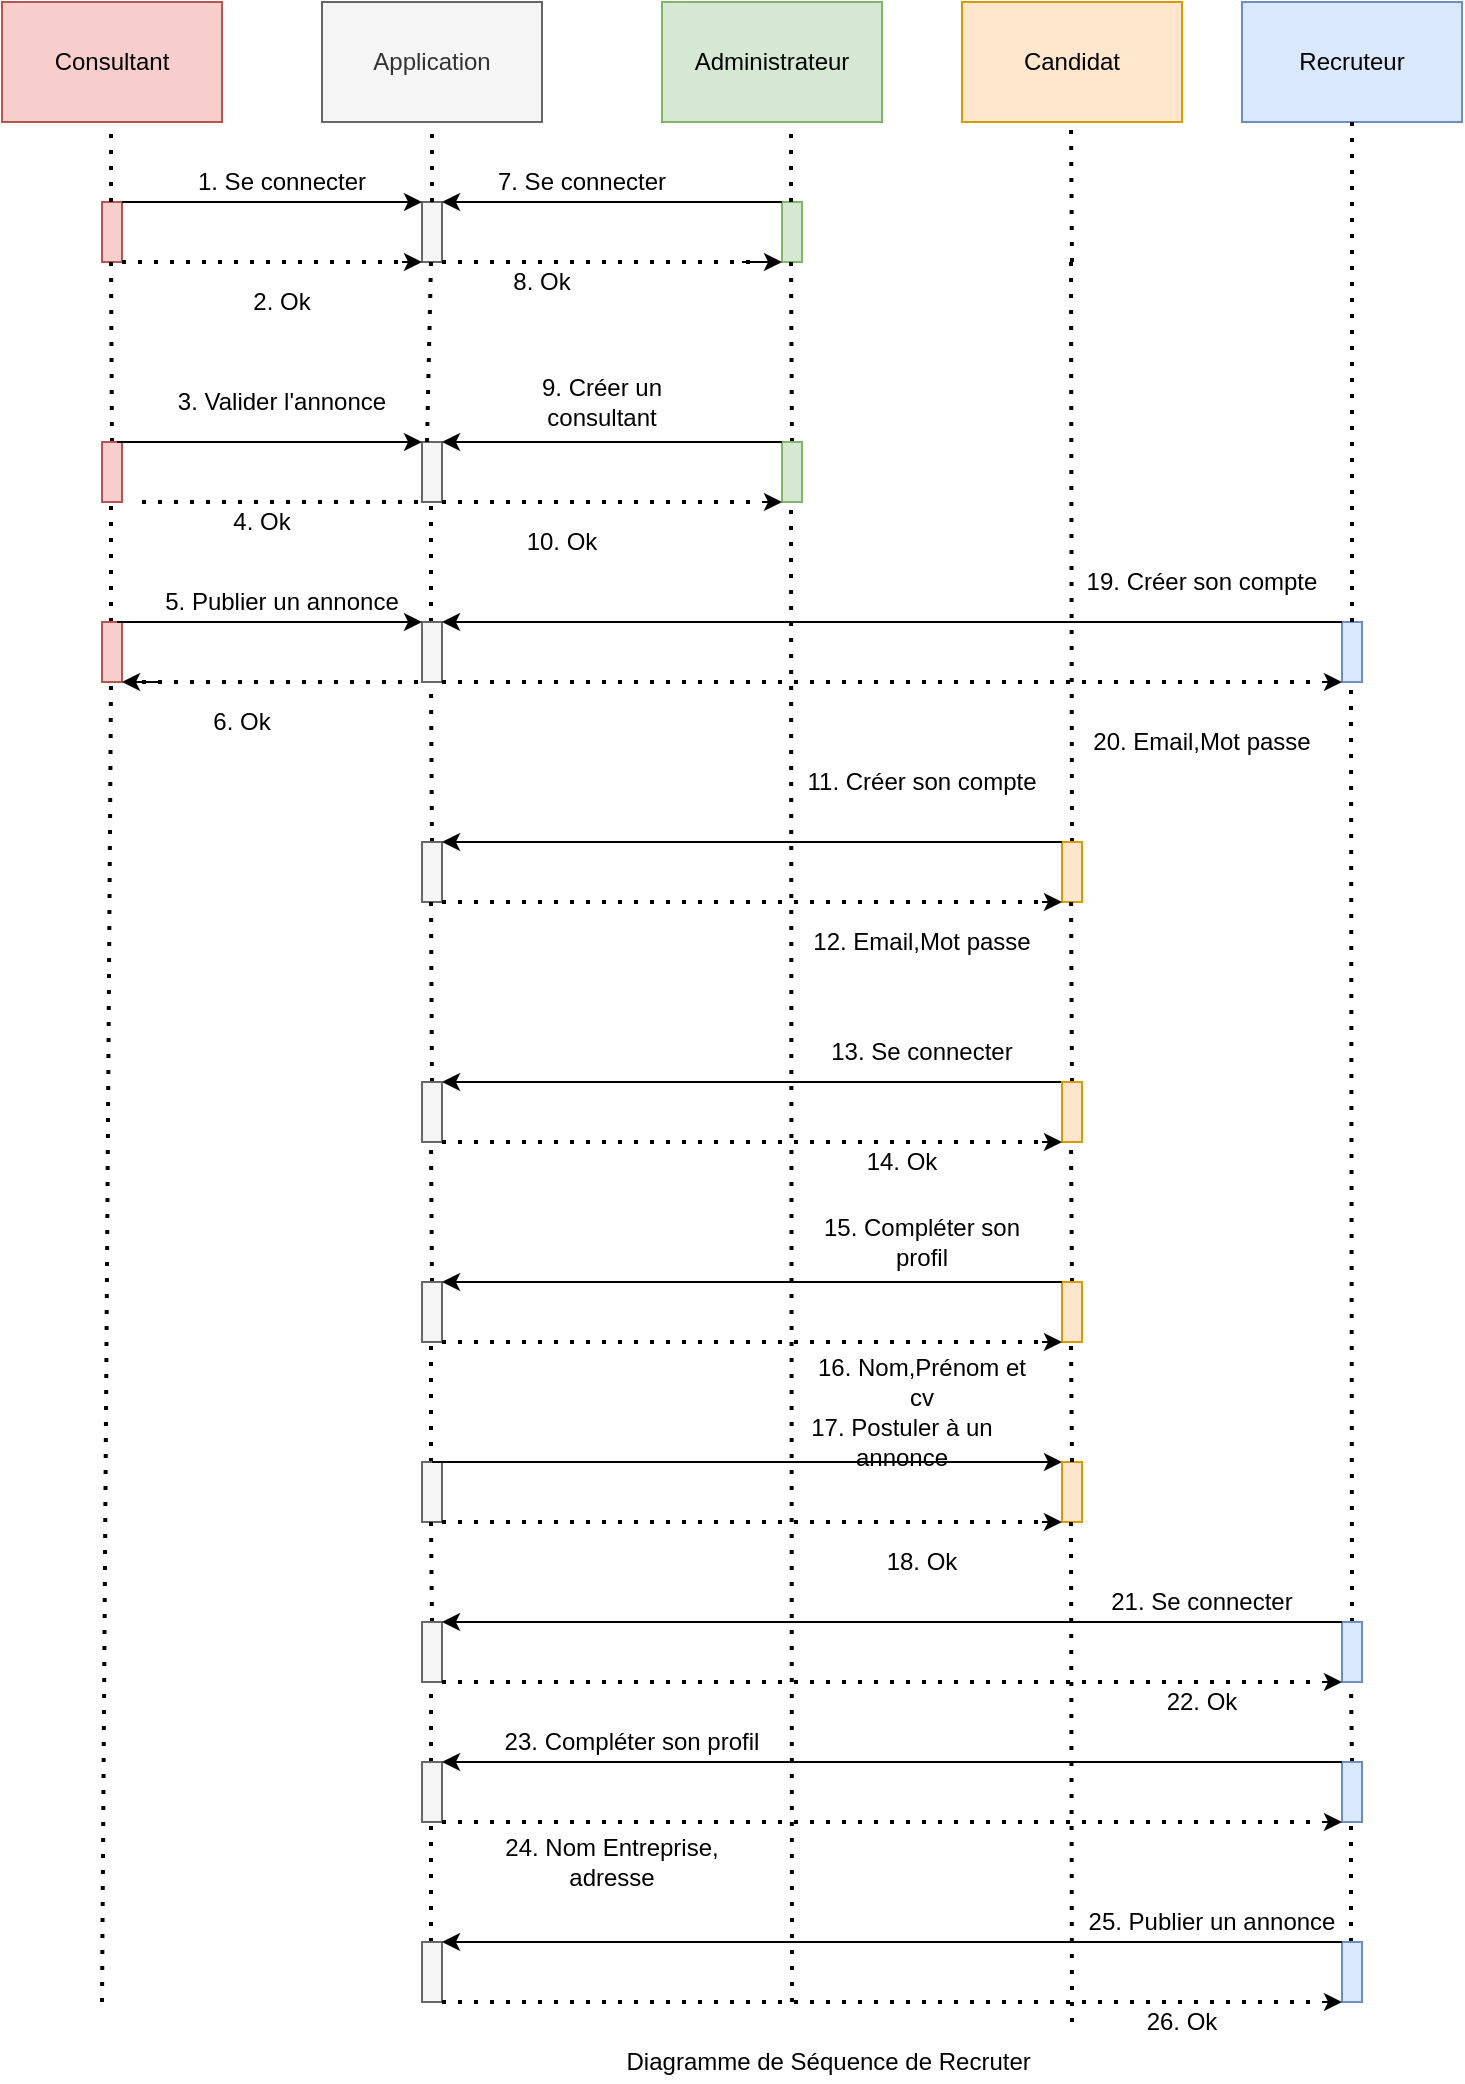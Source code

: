 <mxfile version="13.9.9" type="device"><diagram id="85MsNpFs1DCXKTOZw8h6" name="Page-1"><mxGraphModel dx="1086" dy="806" grid="1" gridSize="10" guides="1" tooltips="1" connect="1" arrows="1" fold="1" page="1" pageScale="1" pageWidth="827" pageHeight="1169" math="0" shadow="0"><root><mxCell id="0"/><mxCell id="1" parent="0"/><mxCell id="cyy1t3mEtb7N09Ipam-i-1" value="Consultant" style="rounded=0;whiteSpace=wrap;html=1;fillColor=#f8cecc;strokeColor=#b85450;" vertex="1" parent="1"><mxGeometry x="60" y="60" width="110" height="60" as="geometry"/></mxCell><mxCell id="cyy1t3mEtb7N09Ipam-i-2" value="Application" style="rounded=0;whiteSpace=wrap;html=1;fillColor=#f5f5f5;strokeColor=#666666;fontColor=#333333;" vertex="1" parent="1"><mxGeometry x="220" y="60" width="110" height="60" as="geometry"/></mxCell><mxCell id="cyy1t3mEtb7N09Ipam-i-3" value="Candidat" style="rounded=0;whiteSpace=wrap;html=1;fillColor=#ffe6cc;strokeColor=#d79b00;" vertex="1" parent="1"><mxGeometry x="540" y="60" width="110" height="60" as="geometry"/></mxCell><mxCell id="cyy1t3mEtb7N09Ipam-i-4" value="Administrateur" style="rounded=0;whiteSpace=wrap;html=1;fillColor=#d5e8d4;strokeColor=#82b366;" vertex="1" parent="1"><mxGeometry x="390" y="60" width="110" height="60" as="geometry"/></mxCell><mxCell id="cyy1t3mEtb7N09Ipam-i-5" value="Recruteur" style="rounded=0;whiteSpace=wrap;html=1;fillColor=#dae8fc;strokeColor=#6c8ebf;" vertex="1" parent="1"><mxGeometry x="680" y="60" width="110" height="60" as="geometry"/></mxCell><mxCell id="cyy1t3mEtb7N09Ipam-i-6" value="" style="rounded=0;whiteSpace=wrap;html=1;fillColor=#f8cecc;strokeColor=#b85450;" vertex="1" parent="1"><mxGeometry x="110" y="160" width="10" height="30" as="geometry"/></mxCell><mxCell id="cyy1t3mEtb7N09Ipam-i-7" value="" style="rounded=0;whiteSpace=wrap;html=1;fillColor=#d5e8d4;strokeColor=#82b366;" vertex="1" parent="1"><mxGeometry x="450" y="160" width="10" height="30" as="geometry"/></mxCell><mxCell id="cyy1t3mEtb7N09Ipam-i-9" value="" style="rounded=0;whiteSpace=wrap;html=1;fillColor=#dae8fc;strokeColor=#6c8ebf;" vertex="1" parent="1"><mxGeometry x="730" y="370" width="10" height="30" as="geometry"/></mxCell><mxCell id="cyy1t3mEtb7N09Ipam-i-11" value="" style="rounded=0;whiteSpace=wrap;html=1;fillColor=#f5f5f5;strokeColor=#666666;fontColor=#333333;" vertex="1" parent="1"><mxGeometry x="270" y="160" width="10" height="30" as="geometry"/></mxCell><mxCell id="cyy1t3mEtb7N09Ipam-i-13" value="" style="endArrow=none;dashed=1;html=1;dashPattern=1 3;strokeWidth=2;" edge="1" parent="1"><mxGeometry width="50" height="50" relative="1" as="geometry"><mxPoint x="114.5" y="160" as="sourcePoint"/><mxPoint x="114.5" y="120" as="targetPoint"/></mxGeometry></mxCell><mxCell id="cyy1t3mEtb7N09Ipam-i-19" value="" style="endArrow=classic;html=1;exitX=1;exitY=0;exitDx=0;exitDy=0;" edge="1" parent="1" source="cyy1t3mEtb7N09Ipam-i-6"><mxGeometry width="50" height="50" relative="1" as="geometry"><mxPoint x="390" y="440" as="sourcePoint"/><mxPoint x="270" y="160" as="targetPoint"/></mxGeometry></mxCell><mxCell id="cyy1t3mEtb7N09Ipam-i-21" value="" style="endArrow=none;dashed=1;html=1;dashPattern=1 3;strokeWidth=2;entryX=0.5;entryY=1;entryDx=0;entryDy=0;exitX=0.5;exitY=0;exitDx=0;exitDy=0;" edge="1" parent="1" source="cyy1t3mEtb7N09Ipam-i-11" target="cyy1t3mEtb7N09Ipam-i-2"><mxGeometry width="50" height="50" relative="1" as="geometry"><mxPoint x="370" y="250" as="sourcePoint"/><mxPoint x="370" y="210" as="targetPoint"/></mxGeometry></mxCell><mxCell id="cyy1t3mEtb7N09Ipam-i-22" value="" style="endArrow=none;dashed=1;html=1;dashPattern=1 3;strokeWidth=2;exitX=1;exitY=1;exitDx=0;exitDy=0;" edge="1" parent="1" source="cyy1t3mEtb7N09Ipam-i-6"><mxGeometry width="50" height="50" relative="1" as="geometry"><mxPoint x="390" y="440" as="sourcePoint"/><mxPoint x="260" y="190" as="targetPoint"/></mxGeometry></mxCell><mxCell id="cyy1t3mEtb7N09Ipam-i-23" value="" style="endArrow=classic;html=1;entryX=0;entryY=1;entryDx=0;entryDy=0;" edge="1" parent="1" target="cyy1t3mEtb7N09Ipam-i-11"><mxGeometry width="50" height="50" relative="1" as="geometry"><mxPoint x="260" y="190" as="sourcePoint"/><mxPoint x="440" y="390" as="targetPoint"/></mxGeometry></mxCell><mxCell id="cyy1t3mEtb7N09Ipam-i-24" value="" style="endArrow=none;dashed=1;html=1;dashPattern=1 3;strokeWidth=2;" edge="1" parent="1"><mxGeometry width="50" height="50" relative="1" as="geometry"><mxPoint x="115" y="280" as="sourcePoint"/><mxPoint x="114.5" y="190" as="targetPoint"/></mxGeometry></mxCell><mxCell id="cyy1t3mEtb7N09Ipam-i-27" value="1. Se connecter" style="text;html=1;strokeColor=none;fillColor=none;align=center;verticalAlign=middle;whiteSpace=wrap;rounded=0;" vertex="1" parent="1"><mxGeometry x="140" y="140" width="120" height="20" as="geometry"/></mxCell><mxCell id="cyy1t3mEtb7N09Ipam-i-28" value="" style="rounded=0;whiteSpace=wrap;html=1;fillColor=#f8cecc;strokeColor=#b85450;" vertex="1" parent="1"><mxGeometry x="110" y="280" width="10" height="30" as="geometry"/></mxCell><mxCell id="cyy1t3mEtb7N09Ipam-i-29" value="" style="rounded=0;whiteSpace=wrap;html=1;fillColor=#f5f5f5;strokeColor=#666666;fontColor=#333333;" vertex="1" parent="1"><mxGeometry x="270" y="280" width="10" height="30" as="geometry"/></mxCell><mxCell id="cyy1t3mEtb7N09Ipam-i-30" value="" style="endArrow=none;dashed=1;html=1;dashPattern=1 3;strokeWidth=2;exitX=0.25;exitY=0;exitDx=0;exitDy=0;" edge="1" parent="1" source="cyy1t3mEtb7N09Ipam-i-29"><mxGeometry width="50" height="50" relative="1" as="geometry"><mxPoint x="274.5" y="250" as="sourcePoint"/><mxPoint x="274.5" y="190" as="targetPoint"/></mxGeometry></mxCell><mxCell id="cyy1t3mEtb7N09Ipam-i-32" value="2. Ok" style="text;html=1;strokeColor=none;fillColor=none;align=center;verticalAlign=middle;whiteSpace=wrap;rounded=0;" vertex="1" parent="1"><mxGeometry x="140" y="200" width="120" height="20" as="geometry"/></mxCell><mxCell id="cyy1t3mEtb7N09Ipam-i-33" value="" style="endArrow=none;dashed=1;html=1;dashPattern=1 3;strokeWidth=2;" edge="1" parent="1"><mxGeometry width="50" height="50" relative="1" as="geometry"><mxPoint x="114.5" y="370" as="sourcePoint"/><mxPoint x="114.5" y="310" as="targetPoint"/></mxGeometry></mxCell><mxCell id="cyy1t3mEtb7N09Ipam-i-34" value="" style="endArrow=none;dashed=1;html=1;dashPattern=1 3;strokeWidth=2;" edge="1" parent="1"><mxGeometry width="50" height="50" relative="1" as="geometry"><mxPoint x="274.5" y="370" as="sourcePoint"/><mxPoint x="274.5" y="310" as="targetPoint"/><Array as="points"><mxPoint x="274.5" y="330"/></Array></mxGeometry></mxCell><mxCell id="cyy1t3mEtb7N09Ipam-i-35" value="" style="endArrow=classic;html=1;exitX=0.75;exitY=0;exitDx=0;exitDy=0;" edge="1" parent="1" source="cyy1t3mEtb7N09Ipam-i-28"><mxGeometry width="50" height="50" relative="1" as="geometry"><mxPoint x="160" y="290" as="sourcePoint"/><mxPoint x="270" y="280" as="targetPoint"/></mxGeometry></mxCell><mxCell id="cyy1t3mEtb7N09Ipam-i-36" value="" style="endArrow=none;dashed=1;html=1;dashPattern=1 3;strokeWidth=2;" edge="1" parent="1"><mxGeometry width="50" height="50" relative="1" as="geometry"><mxPoint x="130" y="310" as="sourcePoint"/><mxPoint x="270" y="310" as="targetPoint"/></mxGeometry></mxCell><mxCell id="cyy1t3mEtb7N09Ipam-i-37" value="3. Valider l'annonce" style="text;html=1;strokeColor=none;fillColor=none;align=center;verticalAlign=middle;whiteSpace=wrap;rounded=0;" vertex="1" parent="1"><mxGeometry x="140" y="250" width="120" height="20" as="geometry"/></mxCell><mxCell id="cyy1t3mEtb7N09Ipam-i-38" value="4. Ok" style="text;html=1;strokeColor=none;fillColor=none;align=center;verticalAlign=middle;whiteSpace=wrap;rounded=0;" vertex="1" parent="1"><mxGeometry x="130" y="310" width="120" height="20" as="geometry"/></mxCell><mxCell id="cyy1t3mEtb7N09Ipam-i-39" value="" style="rounded=0;whiteSpace=wrap;html=1;fillColor=#f8cecc;strokeColor=#b85450;" vertex="1" parent="1"><mxGeometry x="110" y="370" width="10" height="30" as="geometry"/></mxCell><mxCell id="cyy1t3mEtb7N09Ipam-i-40" value="" style="rounded=0;whiteSpace=wrap;html=1;fillColor=#f5f5f5;strokeColor=#666666;fontColor=#333333;" vertex="1" parent="1"><mxGeometry x="270" y="370" width="10" height="30" as="geometry"/></mxCell><mxCell id="cyy1t3mEtb7N09Ipam-i-41" value="" style="endArrow=classic;html=1;exitX=0.75;exitY=0;exitDx=0;exitDy=0;entryX=0;entryY=0;entryDx=0;entryDy=0;" edge="1" parent="1" source="cyy1t3mEtb7N09Ipam-i-39" target="cyy1t3mEtb7N09Ipam-i-40"><mxGeometry width="50" height="50" relative="1" as="geometry"><mxPoint x="390" y="430" as="sourcePoint"/><mxPoint x="440" y="380" as="targetPoint"/></mxGeometry></mxCell><mxCell id="cyy1t3mEtb7N09Ipam-i-42" value="" style="endArrow=none;dashed=1;html=1;dashPattern=1 3;strokeWidth=2;entryX=0;entryY=1;entryDx=0;entryDy=0;" edge="1" parent="1" target="cyy1t3mEtb7N09Ipam-i-40"><mxGeometry width="50" height="50" relative="1" as="geometry"><mxPoint x="130" y="400" as="sourcePoint"/><mxPoint x="440" y="380" as="targetPoint"/></mxGeometry></mxCell><mxCell id="cyy1t3mEtb7N09Ipam-i-43" value="" style="endArrow=classic;html=1;" edge="1" parent="1"><mxGeometry width="50" height="50" relative="1" as="geometry"><mxPoint x="140" y="400" as="sourcePoint"/><mxPoint x="120" y="400" as="targetPoint"/></mxGeometry></mxCell><mxCell id="cyy1t3mEtb7N09Ipam-i-44" value="5. Publier un annonce" style="text;html=1;strokeColor=none;fillColor=none;align=center;verticalAlign=middle;whiteSpace=wrap;rounded=0;" vertex="1" parent="1"><mxGeometry x="140" y="350" width="120" height="20" as="geometry"/></mxCell><mxCell id="cyy1t3mEtb7N09Ipam-i-45" value="" style="endArrow=none;dashed=1;html=1;dashPattern=1 3;strokeWidth=2;" edge="1" parent="1"><mxGeometry width="50" height="50" relative="1" as="geometry"><mxPoint x="110" y="1060" as="sourcePoint"/><mxPoint x="114.5" y="400" as="targetPoint"/></mxGeometry></mxCell><mxCell id="cyy1t3mEtb7N09Ipam-i-46" value="" style="endArrow=none;dashed=1;html=1;dashPattern=1 3;strokeWidth=2;" edge="1" parent="1"><mxGeometry width="50" height="50" relative="1" as="geometry"><mxPoint x="275" y="480" as="sourcePoint"/><mxPoint x="274.5" y="400" as="targetPoint"/></mxGeometry></mxCell><mxCell id="cyy1t3mEtb7N09Ipam-i-48" value="" style="rounded=0;whiteSpace=wrap;html=1;fillColor=#f5f5f5;strokeColor=#666666;fontColor=#333333;" vertex="1" parent="1"><mxGeometry x="270" y="480" width="10" height="30" as="geometry"/></mxCell><mxCell id="cyy1t3mEtb7N09Ipam-i-49" value="6. Ok" style="text;html=1;strokeColor=none;fillColor=none;align=center;verticalAlign=middle;whiteSpace=wrap;rounded=0;" vertex="1" parent="1"><mxGeometry x="120" y="410" width="120" height="20" as="geometry"/></mxCell><mxCell id="cyy1t3mEtb7N09Ipam-i-50" value="" style="endArrow=none;dashed=1;html=1;dashPattern=1 3;strokeWidth=2;" edge="1" parent="1"><mxGeometry width="50" height="50" relative="1" as="geometry"><mxPoint x="275" y="600" as="sourcePoint"/><mxPoint x="274.5" y="510" as="targetPoint"/></mxGeometry></mxCell><mxCell id="cyy1t3mEtb7N09Ipam-i-51" value="" style="endArrow=classic;html=1;entryX=1;entryY=0;entryDx=0;entryDy=0;exitX=0;exitY=0;exitDx=0;exitDy=0;" edge="1" parent="1" source="cyy1t3mEtb7N09Ipam-i-7" target="cyy1t3mEtb7N09Ipam-i-11"><mxGeometry width="50" height="50" relative="1" as="geometry"><mxPoint x="340" y="210" as="sourcePoint"/><mxPoint x="390" y="160" as="targetPoint"/></mxGeometry></mxCell><mxCell id="cyy1t3mEtb7N09Ipam-i-52" value="" style="endArrow=none;dashed=1;html=1;dashPattern=1 3;strokeWidth=2;exitX=1;exitY=1;exitDx=0;exitDy=0;" edge="1" parent="1" source="cyy1t3mEtb7N09Ipam-i-11"><mxGeometry width="50" height="50" relative="1" as="geometry"><mxPoint x="380" y="240" as="sourcePoint"/><mxPoint x="440" y="190" as="targetPoint"/></mxGeometry></mxCell><mxCell id="cyy1t3mEtb7N09Ipam-i-53" value="" style="endArrow=classic;html=1;" edge="1" parent="1"><mxGeometry width="50" height="50" relative="1" as="geometry"><mxPoint x="430" y="190" as="sourcePoint"/><mxPoint x="450" y="190" as="targetPoint"/></mxGeometry></mxCell><mxCell id="cyy1t3mEtb7N09Ipam-i-54" value="7. Se connecter" style="text;html=1;strokeColor=none;fillColor=none;align=center;verticalAlign=middle;whiteSpace=wrap;rounded=0;" vertex="1" parent="1"><mxGeometry x="290" y="140" width="120" height="20" as="geometry"/></mxCell><mxCell id="cyy1t3mEtb7N09Ipam-i-55" value="8. Ok" style="text;html=1;strokeColor=none;fillColor=none;align=center;verticalAlign=middle;whiteSpace=wrap;rounded=0;" vertex="1" parent="1"><mxGeometry x="270" y="190" width="120" height="20" as="geometry"/></mxCell><mxCell id="cyy1t3mEtb7N09Ipam-i-56" value="" style="endArrow=none;dashed=1;html=1;dashPattern=1 3;strokeWidth=2;" edge="1" parent="1"><mxGeometry width="50" height="50" relative="1" as="geometry"><mxPoint x="454.5" y="160" as="sourcePoint"/><mxPoint x="454.5" y="120" as="targetPoint"/></mxGeometry></mxCell><mxCell id="cyy1t3mEtb7N09Ipam-i-57" value="" style="endArrow=none;dashed=1;html=1;dashPattern=1 3;strokeWidth=2;" edge="1" parent="1"><mxGeometry width="50" height="50" relative="1" as="geometry"><mxPoint x="455" y="280" as="sourcePoint"/><mxPoint x="454.5" y="190" as="targetPoint"/></mxGeometry></mxCell><mxCell id="cyy1t3mEtb7N09Ipam-i-58" value="" style="rounded=0;whiteSpace=wrap;html=1;fillColor=#d5e8d4;strokeColor=#82b366;" vertex="1" parent="1"><mxGeometry x="450" y="280" width="10" height="30" as="geometry"/></mxCell><mxCell id="cyy1t3mEtb7N09Ipam-i-59" value="" style="endArrow=classic;html=1;entryX=1;entryY=0;entryDx=0;entryDy=0;exitX=0;exitY=0;exitDx=0;exitDy=0;" edge="1" parent="1" source="cyy1t3mEtb7N09Ipam-i-58" target="cyy1t3mEtb7N09Ipam-i-29"><mxGeometry width="50" height="50" relative="1" as="geometry"><mxPoint x="390" y="330" as="sourcePoint"/><mxPoint x="440" y="280" as="targetPoint"/></mxGeometry></mxCell><mxCell id="cyy1t3mEtb7N09Ipam-i-60" value="" style="endArrow=none;dashed=1;html=1;dashPattern=1 3;strokeWidth=2;exitX=1;exitY=1;exitDx=0;exitDy=0;" edge="1" parent="1" source="cyy1t3mEtb7N09Ipam-i-29"><mxGeometry width="50" height="50" relative="1" as="geometry"><mxPoint x="390" y="330" as="sourcePoint"/><mxPoint x="440" y="310" as="targetPoint"/></mxGeometry></mxCell><mxCell id="cyy1t3mEtb7N09Ipam-i-61" value="" style="endArrow=classic;html=1;entryX=0;entryY=1;entryDx=0;entryDy=0;" edge="1" parent="1" target="cyy1t3mEtb7N09Ipam-i-58"><mxGeometry width="50" height="50" relative="1" as="geometry"><mxPoint x="440" y="310" as="sourcePoint"/><mxPoint x="440" y="280" as="targetPoint"/></mxGeometry></mxCell><mxCell id="cyy1t3mEtb7N09Ipam-i-62" value="9. Créer un consultant" style="text;html=1;strokeColor=none;fillColor=none;align=center;verticalAlign=middle;whiteSpace=wrap;rounded=0;" vertex="1" parent="1"><mxGeometry x="300" y="250" width="120" height="20" as="geometry"/></mxCell><mxCell id="cyy1t3mEtb7N09Ipam-i-63" value="10. Ok" style="text;html=1;strokeColor=none;fillColor=none;align=center;verticalAlign=middle;whiteSpace=wrap;rounded=0;" vertex="1" parent="1"><mxGeometry x="280" y="320" width="120" height="20" as="geometry"/></mxCell><mxCell id="cyy1t3mEtb7N09Ipam-i-64" value="" style="endArrow=none;dashed=1;html=1;dashPattern=1 3;strokeWidth=2;" edge="1" parent="1"><mxGeometry width="50" height="50" relative="1" as="geometry"><mxPoint x="455" y="1060" as="sourcePoint"/><mxPoint x="454.5" y="310" as="targetPoint"/></mxGeometry></mxCell><mxCell id="cyy1t3mEtb7N09Ipam-i-65" value="" style="endArrow=none;dashed=1;html=1;dashPattern=1 3;strokeWidth=2;" edge="1" parent="1"><mxGeometry width="50" height="50" relative="1" as="geometry"><mxPoint x="595" y="190" as="sourcePoint"/><mxPoint x="594.5" y="120" as="targetPoint"/></mxGeometry></mxCell><mxCell id="cyy1t3mEtb7N09Ipam-i-67" value="" style="endArrow=none;dashed=1;html=1;dashPattern=1 3;strokeWidth=2;" edge="1" parent="1"><mxGeometry width="50" height="50" relative="1" as="geometry"><mxPoint x="595" y="480" as="sourcePoint"/><mxPoint x="594.5" y="190" as="targetPoint"/></mxGeometry></mxCell><mxCell id="cyy1t3mEtb7N09Ipam-i-68" value="" style="rounded=0;whiteSpace=wrap;html=1;fillColor=#ffe6cc;strokeColor=#d79b00;" vertex="1" parent="1"><mxGeometry x="590" y="480" width="10" height="30" as="geometry"/></mxCell><mxCell id="cyy1t3mEtb7N09Ipam-i-70" value="" style="endArrow=classic;html=1;exitX=0;exitY=0;exitDx=0;exitDy=0;entryX=1;entryY=0;entryDx=0;entryDy=0;" edge="1" parent="1" source="cyy1t3mEtb7N09Ipam-i-68" target="cyy1t3mEtb7N09Ipam-i-48"><mxGeometry width="50" height="50" relative="1" as="geometry"><mxPoint x="390" y="380" as="sourcePoint"/><mxPoint x="440" y="330" as="targetPoint"/></mxGeometry></mxCell><mxCell id="cyy1t3mEtb7N09Ipam-i-71" value="" style="endArrow=none;dashed=1;html=1;dashPattern=1 3;strokeWidth=2;exitX=1;exitY=1;exitDx=0;exitDy=0;" edge="1" parent="1" source="cyy1t3mEtb7N09Ipam-i-48"><mxGeometry width="50" height="50" relative="1" as="geometry"><mxPoint x="390" y="380" as="sourcePoint"/><mxPoint x="580" y="510" as="targetPoint"/></mxGeometry></mxCell><mxCell id="cyy1t3mEtb7N09Ipam-i-72" value="" style="endArrow=classic;html=1;entryX=0;entryY=1;entryDx=0;entryDy=0;" edge="1" parent="1" target="cyy1t3mEtb7N09Ipam-i-68"><mxGeometry width="50" height="50" relative="1" as="geometry"><mxPoint x="580" y="510" as="sourcePoint"/><mxPoint x="440" y="330" as="targetPoint"/></mxGeometry></mxCell><mxCell id="cyy1t3mEtb7N09Ipam-i-73" value="11. Créer son compte" style="text;html=1;strokeColor=none;fillColor=none;align=center;verticalAlign=middle;whiteSpace=wrap;rounded=0;" vertex="1" parent="1"><mxGeometry x="460" y="440" width="120" height="20" as="geometry"/></mxCell><mxCell id="cyy1t3mEtb7N09Ipam-i-74" value="12. Email,Mot passe" style="text;html=1;strokeColor=none;fillColor=none;align=center;verticalAlign=middle;whiteSpace=wrap;rounded=0;" vertex="1" parent="1"><mxGeometry x="460" y="520" width="120" height="20" as="geometry"/></mxCell><mxCell id="cyy1t3mEtb7N09Ipam-i-75" value="" style="endArrow=none;dashed=1;html=1;dashPattern=1 3;strokeWidth=2;exitX=0.5;exitY=0;exitDx=0;exitDy=0;" edge="1" parent="1" source="cyy1t3mEtb7N09Ipam-i-79"><mxGeometry width="50" height="50" relative="1" as="geometry"><mxPoint x="594.5" y="585" as="sourcePoint"/><mxPoint x="594.5" y="505" as="targetPoint"/></mxGeometry></mxCell><mxCell id="cyy1t3mEtb7N09Ipam-i-76" value="13. Se connecter" style="text;html=1;strokeColor=none;fillColor=none;align=center;verticalAlign=middle;whiteSpace=wrap;rounded=0;" vertex="1" parent="1"><mxGeometry x="460" y="575" width="120" height="20" as="geometry"/></mxCell><mxCell id="cyy1t3mEtb7N09Ipam-i-78" value="" style="endArrow=classic;html=1;" edge="1" parent="1"><mxGeometry width="50" height="50" relative="1" as="geometry"><mxPoint x="590" y="600" as="sourcePoint"/><mxPoint x="280" y="600" as="targetPoint"/></mxGeometry></mxCell><mxCell id="cyy1t3mEtb7N09Ipam-i-79" value="" style="rounded=0;whiteSpace=wrap;html=1;fillColor=#ffe6cc;strokeColor=#d79b00;" vertex="1" parent="1"><mxGeometry x="590" y="600" width="10" height="30" as="geometry"/></mxCell><mxCell id="cyy1t3mEtb7N09Ipam-i-80" value="" style="rounded=0;whiteSpace=wrap;html=1;fillColor=#f5f5f5;strokeColor=#666666;fontColor=#333333;" vertex="1" parent="1"><mxGeometry x="270" y="600" width="10" height="30" as="geometry"/></mxCell><mxCell id="cyy1t3mEtb7N09Ipam-i-81" value="14. Ok" style="text;html=1;strokeColor=none;fillColor=none;align=center;verticalAlign=middle;whiteSpace=wrap;rounded=0;" vertex="1" parent="1"><mxGeometry x="450" y="630" width="120" height="20" as="geometry"/></mxCell><mxCell id="cyy1t3mEtb7N09Ipam-i-82" value="" style="endArrow=none;dashed=1;html=1;dashPattern=1 3;strokeWidth=2;" edge="1" parent="1"><mxGeometry width="50" height="50" relative="1" as="geometry"><mxPoint x="280" y="630" as="sourcePoint"/><mxPoint x="580" y="630" as="targetPoint"/></mxGeometry></mxCell><mxCell id="cyy1t3mEtb7N09Ipam-i-83" value="" style="endArrow=classic;html=1;entryX=0;entryY=1;entryDx=0;entryDy=0;" edge="1" parent="1" target="cyy1t3mEtb7N09Ipam-i-79"><mxGeometry width="50" height="50" relative="1" as="geometry"><mxPoint x="580" y="630" as="sourcePoint"/><mxPoint x="600" y="640" as="targetPoint"/></mxGeometry></mxCell><mxCell id="cyy1t3mEtb7N09Ipam-i-84" value="" style="endArrow=none;dashed=1;html=1;dashPattern=1 3;strokeWidth=2;" edge="1" parent="1"><mxGeometry width="50" height="50" relative="1" as="geometry"><mxPoint x="275" y="700" as="sourcePoint"/><mxPoint x="274.5" y="630" as="targetPoint"/></mxGeometry></mxCell><mxCell id="cyy1t3mEtb7N09Ipam-i-85" value="" style="endArrow=none;dashed=1;html=1;dashPattern=1 3;strokeWidth=2;" edge="1" parent="1"><mxGeometry width="50" height="50" relative="1" as="geometry"><mxPoint x="595" y="700" as="sourcePoint"/><mxPoint x="594.5" y="630" as="targetPoint"/></mxGeometry></mxCell><mxCell id="cyy1t3mEtb7N09Ipam-i-87" value="" style="rounded=0;whiteSpace=wrap;html=1;fillColor=#ffe6cc;strokeColor=#d79b00;" vertex="1" parent="1"><mxGeometry x="590" y="700" width="10" height="30" as="geometry"/></mxCell><mxCell id="cyy1t3mEtb7N09Ipam-i-88" value="" style="rounded=0;whiteSpace=wrap;html=1;fillColor=#f5f5f5;strokeColor=#666666;fontColor=#333333;" vertex="1" parent="1"><mxGeometry x="270" y="700" width="10" height="30" as="geometry"/></mxCell><mxCell id="cyy1t3mEtb7N09Ipam-i-89" value="" style="endArrow=classic;html=1;entryX=1;entryY=0;entryDx=0;entryDy=0;exitX=0;exitY=0;exitDx=0;exitDy=0;" edge="1" parent="1" source="cyy1t3mEtb7N09Ipam-i-87" target="cyy1t3mEtb7N09Ipam-i-88"><mxGeometry width="50" height="50" relative="1" as="geometry"><mxPoint x="390" y="780" as="sourcePoint"/><mxPoint x="440" y="730" as="targetPoint"/></mxGeometry></mxCell><mxCell id="cyy1t3mEtb7N09Ipam-i-90" value="" style="endArrow=none;dashed=1;html=1;dashPattern=1 3;strokeWidth=2;exitX=1;exitY=1;exitDx=0;exitDy=0;" edge="1" parent="1" source="cyy1t3mEtb7N09Ipam-i-88"><mxGeometry width="50" height="50" relative="1" as="geometry"><mxPoint x="390" y="780" as="sourcePoint"/><mxPoint x="580" y="730" as="targetPoint"/></mxGeometry></mxCell><mxCell id="cyy1t3mEtb7N09Ipam-i-91" value="" style="endArrow=classic;html=1;entryX=0;entryY=1;entryDx=0;entryDy=0;" edge="1" parent="1" target="cyy1t3mEtb7N09Ipam-i-87"><mxGeometry width="50" height="50" relative="1" as="geometry"><mxPoint x="580" y="730" as="sourcePoint"/><mxPoint x="440" y="730" as="targetPoint"/></mxGeometry></mxCell><mxCell id="cyy1t3mEtb7N09Ipam-i-92" value="15. Compléter son profil" style="text;html=1;strokeColor=none;fillColor=none;align=center;verticalAlign=middle;whiteSpace=wrap;rounded=0;" vertex="1" parent="1"><mxGeometry x="460" y="670" width="120" height="20" as="geometry"/></mxCell><mxCell id="cyy1t3mEtb7N09Ipam-i-93" value="" style="endArrow=none;dashed=1;html=1;dashPattern=1 3;strokeWidth=2;" edge="1" parent="1"><mxGeometry width="50" height="50" relative="1" as="geometry"><mxPoint x="274.5" y="790" as="sourcePoint"/><mxPoint x="274.5" y="730" as="targetPoint"/></mxGeometry></mxCell><mxCell id="cyy1t3mEtb7N09Ipam-i-94" value="" style="rounded=0;whiteSpace=wrap;html=1;fillColor=#f5f5f5;strokeColor=#666666;fontColor=#333333;" vertex="1" parent="1"><mxGeometry x="270" y="790" width="10" height="30" as="geometry"/></mxCell><mxCell id="cyy1t3mEtb7N09Ipam-i-95" value="16. Nom,Prénom et cv" style="text;html=1;strokeColor=none;fillColor=none;align=center;verticalAlign=middle;whiteSpace=wrap;rounded=0;" vertex="1" parent="1"><mxGeometry x="460" y="740" width="120" height="20" as="geometry"/></mxCell><mxCell id="cyy1t3mEtb7N09Ipam-i-96" value="" style="endArrow=classic;html=1;entryX=0;entryY=0;entryDx=0;entryDy=0;" edge="1" parent="1" target="cyy1t3mEtb7N09Ipam-i-97"><mxGeometry width="50" height="50" relative="1" as="geometry"><mxPoint x="275" y="790" as="sourcePoint"/><mxPoint x="580" y="790" as="targetPoint"/></mxGeometry></mxCell><mxCell id="cyy1t3mEtb7N09Ipam-i-97" value="" style="rounded=0;whiteSpace=wrap;html=1;fillColor=#ffe6cc;strokeColor=#d79b00;" vertex="1" parent="1"><mxGeometry x="590" y="790" width="10" height="30" as="geometry"/></mxCell><mxCell id="cyy1t3mEtb7N09Ipam-i-98" value="" style="endArrow=none;dashed=1;html=1;dashPattern=1 3;strokeWidth=2;exitX=0.5;exitY=0;exitDx=0;exitDy=0;" edge="1" parent="1" source="cyy1t3mEtb7N09Ipam-i-97"><mxGeometry width="50" height="50" relative="1" as="geometry"><mxPoint x="594.5" y="780" as="sourcePoint"/><mxPoint x="594.5" y="730" as="targetPoint"/></mxGeometry></mxCell><mxCell id="cyy1t3mEtb7N09Ipam-i-99" value="" style="endArrow=none;dashed=1;html=1;dashPattern=1 3;strokeWidth=2;" edge="1" parent="1"><mxGeometry width="50" height="50" relative="1" as="geometry"><mxPoint x="280" y="820" as="sourcePoint"/><mxPoint x="580" y="820" as="targetPoint"/></mxGeometry></mxCell><mxCell id="cyy1t3mEtb7N09Ipam-i-100" value="" style="endArrow=classic;html=1;" edge="1" parent="1"><mxGeometry width="50" height="50" relative="1" as="geometry"><mxPoint x="580" y="820" as="sourcePoint"/><mxPoint x="590" y="820" as="targetPoint"/></mxGeometry></mxCell><mxCell id="cyy1t3mEtb7N09Ipam-i-101" style="edgeStyle=orthogonalEdgeStyle;rounded=0;orthogonalLoop=1;jettySize=auto;html=1;exitX=0.5;exitY=1;exitDx=0;exitDy=0;" edge="1" parent="1" source="cyy1t3mEtb7N09Ipam-i-95" target="cyy1t3mEtb7N09Ipam-i-95"><mxGeometry relative="1" as="geometry"/></mxCell><mxCell id="cyy1t3mEtb7N09Ipam-i-102" value="17. Postuler à un annonce" style="text;html=1;strokeColor=none;fillColor=none;align=center;verticalAlign=middle;whiteSpace=wrap;rounded=0;" vertex="1" parent="1"><mxGeometry x="450" y="770" width="120" height="20" as="geometry"/></mxCell><mxCell id="cyy1t3mEtb7N09Ipam-i-103" value="18. Ok" style="text;html=1;strokeColor=none;fillColor=none;align=center;verticalAlign=middle;whiteSpace=wrap;rounded=0;" vertex="1" parent="1"><mxGeometry x="460" y="830" width="120" height="20" as="geometry"/></mxCell><mxCell id="cyy1t3mEtb7N09Ipam-i-108" value="" style="endArrow=none;dashed=1;html=1;dashPattern=1 3;strokeWidth=2;entryX=0.5;entryY=1;entryDx=0;entryDy=0;" edge="1" parent="1" target="cyy1t3mEtb7N09Ipam-i-5"><mxGeometry width="50" height="50" relative="1" as="geometry"><mxPoint x="735" y="370" as="sourcePoint"/><mxPoint x="745" y="200" as="targetPoint"/></mxGeometry></mxCell><mxCell id="cyy1t3mEtb7N09Ipam-i-109" value="" style="endArrow=classic;html=1;exitX=0;exitY=0;exitDx=0;exitDy=0;entryX=1;entryY=0;entryDx=0;entryDy=0;" edge="1" parent="1" source="cyy1t3mEtb7N09Ipam-i-9" target="cyy1t3mEtb7N09Ipam-i-40"><mxGeometry width="50" height="50" relative="1" as="geometry"><mxPoint x="390" y="270" as="sourcePoint"/><mxPoint x="440" y="220" as="targetPoint"/></mxGeometry></mxCell><mxCell id="cyy1t3mEtb7N09Ipam-i-110" value="" style="endArrow=none;dashed=1;html=1;dashPattern=1 3;strokeWidth=2;exitX=1;exitY=1;exitDx=0;exitDy=0;" edge="1" parent="1" source="cyy1t3mEtb7N09Ipam-i-40"><mxGeometry width="50" height="50" relative="1" as="geometry"><mxPoint x="390" y="270" as="sourcePoint"/><mxPoint x="720" y="400" as="targetPoint"/></mxGeometry></mxCell><mxCell id="cyy1t3mEtb7N09Ipam-i-111" value="" style="endArrow=classic;html=1;" edge="1" parent="1"><mxGeometry width="50" height="50" relative="1" as="geometry"><mxPoint x="720" y="400" as="sourcePoint"/><mxPoint x="730" y="400" as="targetPoint"/></mxGeometry></mxCell><mxCell id="cyy1t3mEtb7N09Ipam-i-112" value="19. Créer son compte" style="text;html=1;strokeColor=none;fillColor=none;align=center;verticalAlign=middle;whiteSpace=wrap;rounded=0;" vertex="1" parent="1"><mxGeometry x="600" y="340" width="120" height="20" as="geometry"/></mxCell><mxCell id="cyy1t3mEtb7N09Ipam-i-114" value="20. Email,Mot passe" style="text;html=1;strokeColor=none;fillColor=none;align=center;verticalAlign=middle;whiteSpace=wrap;rounded=0;" vertex="1" parent="1"><mxGeometry x="600" y="420" width="120" height="20" as="geometry"/></mxCell><mxCell id="cyy1t3mEtb7N09Ipam-i-115" value="" style="endArrow=none;dashed=1;html=1;dashPattern=1 3;strokeWidth=2;" edge="1" parent="1"><mxGeometry width="50" height="50" relative="1" as="geometry"><mxPoint x="735" y="870" as="sourcePoint"/><mxPoint x="734.5" y="400" as="targetPoint"/></mxGeometry></mxCell><mxCell id="cyy1t3mEtb7N09Ipam-i-116" value="" style="rounded=0;whiteSpace=wrap;html=1;fillColor=#dae8fc;strokeColor=#6c8ebf;" vertex="1" parent="1"><mxGeometry x="730" y="870" width="10" height="30" as="geometry"/></mxCell><mxCell id="cyy1t3mEtb7N09Ipam-i-117" value="" style="endArrow=none;dashed=1;html=1;dashPattern=1 3;strokeWidth=2;" edge="1" parent="1"><mxGeometry width="50" height="50" relative="1" as="geometry"><mxPoint x="275" y="870" as="sourcePoint"/><mxPoint x="274.5" y="820" as="targetPoint"/></mxGeometry></mxCell><mxCell id="cyy1t3mEtb7N09Ipam-i-118" value="" style="rounded=0;whiteSpace=wrap;html=1;fillColor=#f5f5f5;strokeColor=#666666;fontColor=#333333;" vertex="1" parent="1"><mxGeometry x="270" y="870" width="10" height="30" as="geometry"/></mxCell><mxCell id="cyy1t3mEtb7N09Ipam-i-119" value="" style="endArrow=classic;html=1;entryX=1;entryY=0;entryDx=0;entryDy=0;exitX=0;exitY=0;exitDx=0;exitDy=0;" edge="1" parent="1" source="cyy1t3mEtb7N09Ipam-i-116" target="cyy1t3mEtb7N09Ipam-i-118"><mxGeometry width="50" height="50" relative="1" as="geometry"><mxPoint x="485" y="930" as="sourcePoint"/><mxPoint x="535" y="880" as="targetPoint"/></mxGeometry></mxCell><mxCell id="cyy1t3mEtb7N09Ipam-i-120" value="" style="endArrow=none;dashed=1;html=1;dashPattern=1 3;strokeWidth=2;" edge="1" parent="1"><mxGeometry width="50" height="50" relative="1" as="geometry"><mxPoint x="595" y="1070" as="sourcePoint"/><mxPoint x="594.5" y="820" as="targetPoint"/></mxGeometry></mxCell><mxCell id="cyy1t3mEtb7N09Ipam-i-121" value="21. Se connecter" style="text;html=1;strokeColor=none;fillColor=none;align=center;verticalAlign=middle;whiteSpace=wrap;rounded=0;" vertex="1" parent="1"><mxGeometry x="600" y="850" width="120" height="20" as="geometry"/></mxCell><mxCell id="cyy1t3mEtb7N09Ipam-i-122" value="" style="endArrow=none;dashed=1;html=1;dashPattern=1 3;strokeWidth=2;" edge="1" parent="1"><mxGeometry width="50" height="50" relative="1" as="geometry"><mxPoint x="280" y="900" as="sourcePoint"/><mxPoint x="720" y="900" as="targetPoint"/></mxGeometry></mxCell><mxCell id="cyy1t3mEtb7N09Ipam-i-123" value="" style="endArrow=classic;html=1;" edge="1" parent="1"><mxGeometry width="50" height="50" relative="1" as="geometry"><mxPoint x="720" y="900" as="sourcePoint"/><mxPoint x="730" y="900" as="targetPoint"/></mxGeometry></mxCell><mxCell id="cyy1t3mEtb7N09Ipam-i-124" value="" style="endArrow=none;dashed=1;html=1;dashPattern=1 3;strokeWidth=2;" edge="1" parent="1"><mxGeometry width="50" height="50" relative="1" as="geometry"><mxPoint x="735" y="940" as="sourcePoint"/><mxPoint x="734.5" y="900" as="targetPoint"/></mxGeometry></mxCell><mxCell id="cyy1t3mEtb7N09Ipam-i-125" value="22. Ok" style="text;html=1;strokeColor=none;fillColor=none;align=center;verticalAlign=middle;whiteSpace=wrap;rounded=0;" vertex="1" parent="1"><mxGeometry x="600" y="900" width="120" height="20" as="geometry"/></mxCell><mxCell id="cyy1t3mEtb7N09Ipam-i-126" value="" style="endArrow=none;dashed=1;html=1;dashPattern=1 3;strokeWidth=2;" edge="1" parent="1"><mxGeometry width="50" height="50" relative="1" as="geometry"><mxPoint x="274.5" y="940" as="sourcePoint"/><mxPoint x="274.5" y="900" as="targetPoint"/></mxGeometry></mxCell><mxCell id="cyy1t3mEtb7N09Ipam-i-127" value="" style="rounded=0;whiteSpace=wrap;html=1;fillColor=#f5f5f5;strokeColor=#666666;fontColor=#333333;" vertex="1" parent="1"><mxGeometry x="270" y="940" width="10" height="30" as="geometry"/></mxCell><mxCell id="cyy1t3mEtb7N09Ipam-i-128" value="" style="rounded=0;whiteSpace=wrap;html=1;fillColor=#dae8fc;strokeColor=#6c8ebf;" vertex="1" parent="1"><mxGeometry x="730" y="940" width="10" height="30" as="geometry"/></mxCell><mxCell id="cyy1t3mEtb7N09Ipam-i-129" value="" style="endArrow=classic;html=1;entryX=1;entryY=0;entryDx=0;entryDy=0;exitX=0;exitY=0;exitDx=0;exitDy=0;" edge="1" parent="1" source="cyy1t3mEtb7N09Ipam-i-128" target="cyy1t3mEtb7N09Ipam-i-127"><mxGeometry width="50" height="50" relative="1" as="geometry"><mxPoint x="670" y="970" as="sourcePoint"/><mxPoint x="730" y="940" as="targetPoint"/></mxGeometry></mxCell><mxCell id="cyy1t3mEtb7N09Ipam-i-130" value="" style="endArrow=none;dashed=1;html=1;dashPattern=1 3;strokeWidth=2;" edge="1" parent="1"><mxGeometry width="50" height="50" relative="1" as="geometry"><mxPoint x="280" y="970" as="sourcePoint"/><mxPoint x="720" y="970" as="targetPoint"/></mxGeometry></mxCell><mxCell id="cyy1t3mEtb7N09Ipam-i-131" value="" style="endArrow=classic;html=1;" edge="1" parent="1"><mxGeometry width="50" height="50" relative="1" as="geometry"><mxPoint x="720" y="970" as="sourcePoint"/><mxPoint x="730" y="970" as="targetPoint"/></mxGeometry></mxCell><mxCell id="cyy1t3mEtb7N09Ipam-i-132" value="23. Compléter son profil" style="text;html=1;strokeColor=none;fillColor=none;align=center;verticalAlign=middle;whiteSpace=wrap;rounded=0;" vertex="1" parent="1"><mxGeometry x="310" y="920" width="130" height="20" as="geometry"/></mxCell><mxCell id="cyy1t3mEtb7N09Ipam-i-133" value="24. Nom Entreprise, adresse" style="text;html=1;strokeColor=none;fillColor=none;align=center;verticalAlign=middle;whiteSpace=wrap;rounded=0;" vertex="1" parent="1"><mxGeometry x="300" y="980" width="130" height="20" as="geometry"/></mxCell><mxCell id="cyy1t3mEtb7N09Ipam-i-134" value="25. Publier un annonce" style="text;html=1;strokeColor=none;fillColor=none;align=center;verticalAlign=middle;whiteSpace=wrap;rounded=0;" vertex="1" parent="1"><mxGeometry x="600" y="1010" width="130" height="20" as="geometry"/></mxCell><mxCell id="cyy1t3mEtb7N09Ipam-i-135" value="" style="endArrow=none;dashed=1;html=1;dashPattern=1 3;strokeWidth=2;" edge="1" parent="1"><mxGeometry width="50" height="50" relative="1" as="geometry"><mxPoint x="734.5" y="1030" as="sourcePoint"/><mxPoint x="734.5" y="970" as="targetPoint"/></mxGeometry></mxCell><mxCell id="cyy1t3mEtb7N09Ipam-i-136" value="" style="endArrow=none;dashed=1;html=1;dashPattern=1 3;strokeWidth=2;" edge="1" parent="1"><mxGeometry width="50" height="50" relative="1" as="geometry"><mxPoint x="274.5" y="1030" as="sourcePoint"/><mxPoint x="274.5" y="970" as="targetPoint"/></mxGeometry></mxCell><mxCell id="cyy1t3mEtb7N09Ipam-i-137" value="" style="rounded=0;whiteSpace=wrap;html=1;fillColor=#dae8fc;strokeColor=#6c8ebf;" vertex="1" parent="1"><mxGeometry x="730" y="1030" width="10" height="30" as="geometry"/></mxCell><mxCell id="cyy1t3mEtb7N09Ipam-i-138" value="" style="rounded=0;whiteSpace=wrap;html=1;fillColor=#f5f5f5;strokeColor=#666666;fontColor=#333333;" vertex="1" parent="1"><mxGeometry x="270" y="1030" width="10" height="30" as="geometry"/></mxCell><mxCell id="cyy1t3mEtb7N09Ipam-i-139" value="" style="endArrow=classic;html=1;exitX=1;exitY=1;exitDx=0;exitDy=0;entryX=1;entryY=0;entryDx=0;entryDy=0;" edge="1" parent="1" source="cyy1t3mEtb7N09Ipam-i-134" target="cyy1t3mEtb7N09Ipam-i-138"><mxGeometry width="50" height="50" relative="1" as="geometry"><mxPoint x="480" y="1070" as="sourcePoint"/><mxPoint x="530" y="1020" as="targetPoint"/></mxGeometry></mxCell><mxCell id="cyy1t3mEtb7N09Ipam-i-140" value="" style="endArrow=none;dashed=1;html=1;dashPattern=1 3;strokeWidth=2;" edge="1" parent="1"><mxGeometry width="50" height="50" relative="1" as="geometry"><mxPoint x="280" y="1060" as="sourcePoint"/><mxPoint x="720" y="1060" as="targetPoint"/></mxGeometry></mxCell><mxCell id="cyy1t3mEtb7N09Ipam-i-141" value="" style="endArrow=classic;html=1;" edge="1" parent="1"><mxGeometry width="50" height="50" relative="1" as="geometry"><mxPoint x="720" y="1060" as="sourcePoint"/><mxPoint x="730" y="1060" as="targetPoint"/></mxGeometry></mxCell><mxCell id="cyy1t3mEtb7N09Ipam-i-142" value="26. Ok" style="text;html=1;strokeColor=none;fillColor=none;align=center;verticalAlign=middle;whiteSpace=wrap;rounded=0;" vertex="1" parent="1"><mxGeometry x="590" y="1060" width="120" height="20" as="geometry"/></mxCell><mxCell id="cyy1t3mEtb7N09Ipam-i-143" value="Diagramme de Séquence de Recruter&amp;nbsp;" style="text;html=1;strokeColor=none;fillColor=none;align=center;verticalAlign=middle;whiteSpace=wrap;rounded=0;" vertex="1" parent="1"><mxGeometry x="360" y="1080" width="230" height="20" as="geometry"/></mxCell></root></mxGraphModel></diagram></mxfile>